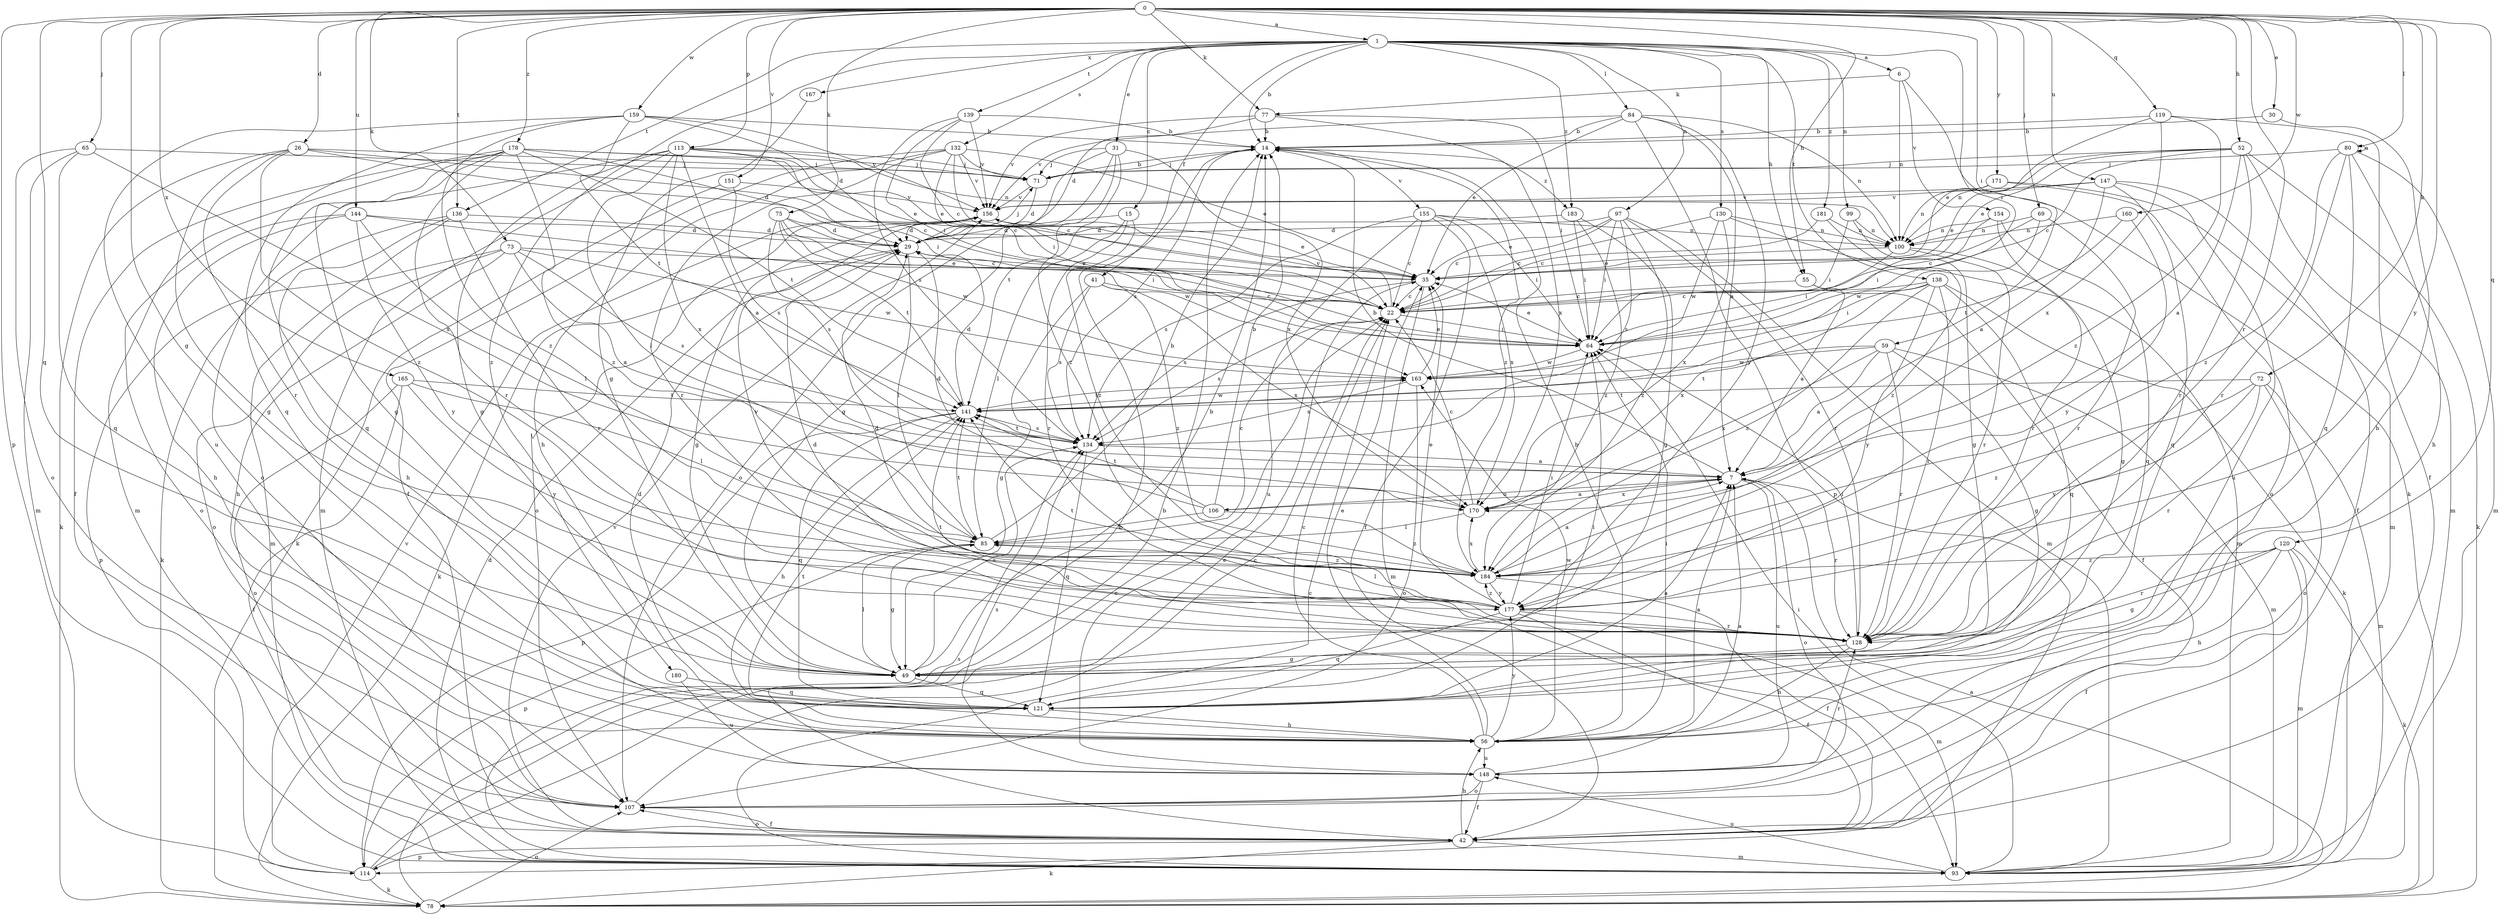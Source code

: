digraph  {
0;
1;
6;
7;
14;
15;
22;
26;
29;
30;
31;
35;
41;
42;
49;
52;
55;
56;
59;
64;
65;
69;
71;
72;
73;
75;
77;
78;
80;
84;
85;
93;
97;
99;
100;
106;
107;
113;
114;
119;
120;
121;
128;
130;
132;
134;
136;
138;
139;
141;
144;
147;
148;
151;
154;
155;
156;
159;
160;
163;
165;
167;
170;
171;
177;
178;
180;
181;
183;
184;
0 -> 1  [label=a];
0 -> 26  [label=d];
0 -> 30  [label=e];
0 -> 49  [label=g];
0 -> 52  [label=h];
0 -> 55  [label=h];
0 -> 59  [label=i];
0 -> 65  [label=j];
0 -> 69  [label=j];
0 -> 72  [label=k];
0 -> 73  [label=k];
0 -> 75  [label=k];
0 -> 77  [label=k];
0 -> 80  [label=l];
0 -> 113  [label=p];
0 -> 114  [label=p];
0 -> 119  [label=q];
0 -> 120  [label=q];
0 -> 121  [label=q];
0 -> 128  [label=r];
0 -> 136  [label=t];
0 -> 144  [label=u];
0 -> 147  [label=u];
0 -> 151  [label=v];
0 -> 159  [label=w];
0 -> 160  [label=w];
0 -> 165  [label=x];
0 -> 171  [label=y];
0 -> 177  [label=y];
0 -> 178  [label=z];
1 -> 6  [label=a];
1 -> 14  [label=b];
1 -> 15  [label=c];
1 -> 31  [label=e];
1 -> 41  [label=f];
1 -> 55  [label=h];
1 -> 64  [label=i];
1 -> 84  [label=l];
1 -> 97  [label=n];
1 -> 99  [label=n];
1 -> 130  [label=s];
1 -> 132  [label=s];
1 -> 136  [label=t];
1 -> 138  [label=t];
1 -> 139  [label=t];
1 -> 167  [label=x];
1 -> 180  [label=z];
1 -> 181  [label=z];
1 -> 183  [label=z];
6 -> 77  [label=k];
6 -> 78  [label=k];
6 -> 100  [label=n];
6 -> 154  [label=v];
7 -> 14  [label=b];
7 -> 106  [label=o];
7 -> 107  [label=o];
7 -> 128  [label=r];
7 -> 148  [label=u];
7 -> 170  [label=x];
14 -> 71  [label=j];
14 -> 134  [label=s];
14 -> 155  [label=v];
14 -> 183  [label=z];
14 -> 184  [label=z];
15 -> 29  [label=d];
15 -> 85  [label=l];
15 -> 128  [label=r];
15 -> 184  [label=z];
22 -> 64  [label=i];
22 -> 134  [label=s];
22 -> 156  [label=v];
26 -> 22  [label=c];
26 -> 49  [label=g];
26 -> 64  [label=i];
26 -> 71  [label=j];
26 -> 78  [label=k];
26 -> 128  [label=r];
26 -> 184  [label=z];
29 -> 35  [label=e];
29 -> 71  [label=j];
29 -> 78  [label=k];
29 -> 85  [label=l];
30 -> 14  [label=b];
30 -> 56  [label=h];
31 -> 49  [label=g];
31 -> 71  [label=j];
31 -> 107  [label=o];
31 -> 141  [label=t];
31 -> 170  [label=x];
31 -> 184  [label=z];
35 -> 22  [label=c];
35 -> 93  [label=m];
35 -> 134  [label=s];
41 -> 22  [label=c];
41 -> 49  [label=g];
41 -> 134  [label=s];
41 -> 170  [label=x];
41 -> 184  [label=z];
42 -> 35  [label=e];
42 -> 56  [label=h];
42 -> 78  [label=k];
42 -> 93  [label=m];
42 -> 107  [label=o];
42 -> 114  [label=p];
42 -> 156  [label=v];
49 -> 14  [label=b];
49 -> 85  [label=l];
49 -> 121  [label=q];
49 -> 134  [label=s];
52 -> 7  [label=a];
52 -> 22  [label=c];
52 -> 35  [label=e];
52 -> 71  [label=j];
52 -> 78  [label=k];
52 -> 93  [label=m];
52 -> 100  [label=n];
52 -> 128  [label=r];
55 -> 7  [label=a];
55 -> 22  [label=c];
55 -> 42  [label=f];
56 -> 7  [label=a];
56 -> 14  [label=b];
56 -> 22  [label=c];
56 -> 29  [label=d];
56 -> 35  [label=e];
56 -> 64  [label=i];
56 -> 141  [label=t];
56 -> 148  [label=u];
56 -> 163  [label=w];
56 -> 177  [label=y];
59 -> 7  [label=a];
59 -> 49  [label=g];
59 -> 93  [label=m];
59 -> 128  [label=r];
59 -> 141  [label=t];
59 -> 163  [label=w];
59 -> 170  [label=x];
64 -> 35  [label=e];
64 -> 163  [label=w];
65 -> 71  [label=j];
65 -> 93  [label=m];
65 -> 107  [label=o];
65 -> 121  [label=q];
65 -> 170  [label=x];
69 -> 22  [label=c];
69 -> 100  [label=n];
69 -> 128  [label=r];
69 -> 163  [label=w];
71 -> 14  [label=b];
71 -> 29  [label=d];
71 -> 156  [label=v];
72 -> 93  [label=m];
72 -> 107  [label=o];
72 -> 128  [label=r];
72 -> 141  [label=t];
72 -> 177  [label=y];
72 -> 184  [label=z];
73 -> 7  [label=a];
73 -> 35  [label=e];
73 -> 56  [label=h];
73 -> 107  [label=o];
73 -> 114  [label=p];
73 -> 134  [label=s];
73 -> 163  [label=w];
75 -> 22  [label=c];
75 -> 29  [label=d];
75 -> 64  [label=i];
75 -> 134  [label=s];
75 -> 141  [label=t];
75 -> 163  [label=w];
77 -> 14  [label=b];
77 -> 29  [label=d];
77 -> 64  [label=i];
77 -> 156  [label=v];
77 -> 170  [label=x];
78 -> 7  [label=a];
78 -> 14  [label=b];
78 -> 107  [label=o];
80 -> 56  [label=h];
80 -> 71  [label=j];
80 -> 93  [label=m];
80 -> 121  [label=q];
80 -> 128  [label=r];
80 -> 184  [label=z];
80 -> 80  [label=a];
84 -> 7  [label=a];
84 -> 14  [label=b];
84 -> 35  [label=e];
84 -> 100  [label=n];
84 -> 114  [label=p];
84 -> 156  [label=v];
84 -> 177  [label=y];
85 -> 14  [label=b];
85 -> 22  [label=c];
85 -> 49  [label=g];
85 -> 114  [label=p];
85 -> 141  [label=t];
85 -> 184  [label=z];
93 -> 22  [label=c];
93 -> 29  [label=d];
93 -> 64  [label=i];
93 -> 134  [label=s];
93 -> 148  [label=u];
97 -> 22  [label=c];
97 -> 29  [label=d];
97 -> 35  [label=e];
97 -> 64  [label=i];
97 -> 93  [label=m];
97 -> 128  [label=r];
97 -> 134  [label=s];
97 -> 184  [label=z];
99 -> 49  [label=g];
99 -> 64  [label=i];
99 -> 100  [label=n];
100 -> 35  [label=e];
100 -> 49  [label=g];
100 -> 64  [label=i];
100 -> 128  [label=r];
106 -> 7  [label=a];
106 -> 14  [label=b];
106 -> 29  [label=d];
106 -> 85  [label=l];
106 -> 141  [label=t];
106 -> 184  [label=z];
107 -> 22  [label=c];
107 -> 42  [label=f];
113 -> 7  [label=a];
113 -> 22  [label=c];
113 -> 35  [label=e];
113 -> 49  [label=g];
113 -> 71  [label=j];
113 -> 85  [label=l];
113 -> 93  [label=m];
113 -> 100  [label=n];
113 -> 107  [label=o];
113 -> 170  [label=x];
114 -> 14  [label=b];
114 -> 22  [label=c];
114 -> 78  [label=k];
114 -> 156  [label=v];
119 -> 14  [label=b];
119 -> 35  [label=e];
119 -> 42  [label=f];
119 -> 170  [label=x];
119 -> 184  [label=z];
120 -> 42  [label=f];
120 -> 49  [label=g];
120 -> 56  [label=h];
120 -> 78  [label=k];
120 -> 93  [label=m];
120 -> 128  [label=r];
120 -> 184  [label=z];
121 -> 7  [label=a];
121 -> 56  [label=h];
121 -> 64  [label=i];
128 -> 29  [label=d];
128 -> 49  [label=g];
128 -> 56  [label=h];
128 -> 64  [label=i];
128 -> 141  [label=t];
130 -> 22  [label=c];
130 -> 93  [label=m];
130 -> 100  [label=n];
130 -> 163  [label=w];
130 -> 170  [label=x];
132 -> 22  [label=c];
132 -> 35  [label=e];
132 -> 42  [label=f];
132 -> 56  [label=h];
132 -> 64  [label=i];
132 -> 71  [label=j];
132 -> 128  [label=r];
132 -> 156  [label=v];
134 -> 7  [label=a];
134 -> 121  [label=q];
134 -> 141  [label=t];
136 -> 29  [label=d];
136 -> 56  [label=h];
136 -> 78  [label=k];
136 -> 93  [label=m];
136 -> 128  [label=r];
138 -> 22  [label=c];
138 -> 64  [label=i];
138 -> 78  [label=k];
138 -> 121  [label=q];
138 -> 128  [label=r];
138 -> 170  [label=x];
138 -> 177  [label=y];
138 -> 184  [label=z];
139 -> 14  [label=b];
139 -> 22  [label=c];
139 -> 64  [label=i];
139 -> 134  [label=s];
139 -> 156  [label=v];
141 -> 29  [label=d];
141 -> 56  [label=h];
141 -> 114  [label=p];
141 -> 121  [label=q];
141 -> 134  [label=s];
141 -> 163  [label=w];
144 -> 29  [label=d];
144 -> 56  [label=h];
144 -> 85  [label=l];
144 -> 107  [label=o];
144 -> 163  [label=w];
144 -> 177  [label=y];
147 -> 7  [label=a];
147 -> 35  [label=e];
147 -> 42  [label=f];
147 -> 121  [label=q];
147 -> 148  [label=u];
147 -> 156  [label=v];
148 -> 7  [label=a];
148 -> 42  [label=f];
148 -> 107  [label=o];
148 -> 128  [label=r];
148 -> 134  [label=s];
151 -> 78  [label=k];
151 -> 134  [label=s];
151 -> 156  [label=v];
154 -> 64  [label=i];
154 -> 100  [label=n];
154 -> 121  [label=q];
154 -> 128  [label=r];
155 -> 22  [label=c];
155 -> 42  [label=f];
155 -> 64  [label=i];
155 -> 100  [label=n];
155 -> 134  [label=s];
155 -> 148  [label=u];
155 -> 170  [label=x];
156 -> 29  [label=d];
156 -> 35  [label=e];
156 -> 49  [label=g];
156 -> 107  [label=o];
159 -> 14  [label=b];
159 -> 29  [label=d];
159 -> 121  [label=q];
159 -> 141  [label=t];
159 -> 148  [label=u];
159 -> 156  [label=v];
159 -> 184  [label=z];
160 -> 100  [label=n];
160 -> 141  [label=t];
160 -> 177  [label=y];
163 -> 35  [label=e];
163 -> 107  [label=o];
163 -> 134  [label=s];
163 -> 141  [label=t];
165 -> 42  [label=f];
165 -> 85  [label=l];
165 -> 107  [label=o];
165 -> 141  [label=t];
165 -> 177  [label=y];
167 -> 49  [label=g];
170 -> 22  [label=c];
170 -> 85  [label=l];
171 -> 93  [label=m];
171 -> 100  [label=n];
171 -> 107  [label=o];
171 -> 156  [label=v];
177 -> 29  [label=d];
177 -> 35  [label=e];
177 -> 42  [label=f];
177 -> 64  [label=i];
177 -> 85  [label=l];
177 -> 93  [label=m];
177 -> 121  [label=q];
177 -> 128  [label=r];
177 -> 141  [label=t];
177 -> 156  [label=v];
177 -> 184  [label=z];
178 -> 29  [label=d];
178 -> 35  [label=e];
178 -> 42  [label=f];
178 -> 49  [label=g];
178 -> 71  [label=j];
178 -> 93  [label=m];
178 -> 121  [label=q];
178 -> 128  [label=r];
178 -> 141  [label=t];
178 -> 184  [label=z];
180 -> 121  [label=q];
180 -> 148  [label=u];
181 -> 22  [label=c];
181 -> 100  [label=n];
181 -> 184  [label=z];
183 -> 29  [label=d];
183 -> 49  [label=g];
183 -> 64  [label=i];
183 -> 184  [label=z];
184 -> 7  [label=a];
184 -> 42  [label=f];
184 -> 170  [label=x];
184 -> 177  [label=y];
}
